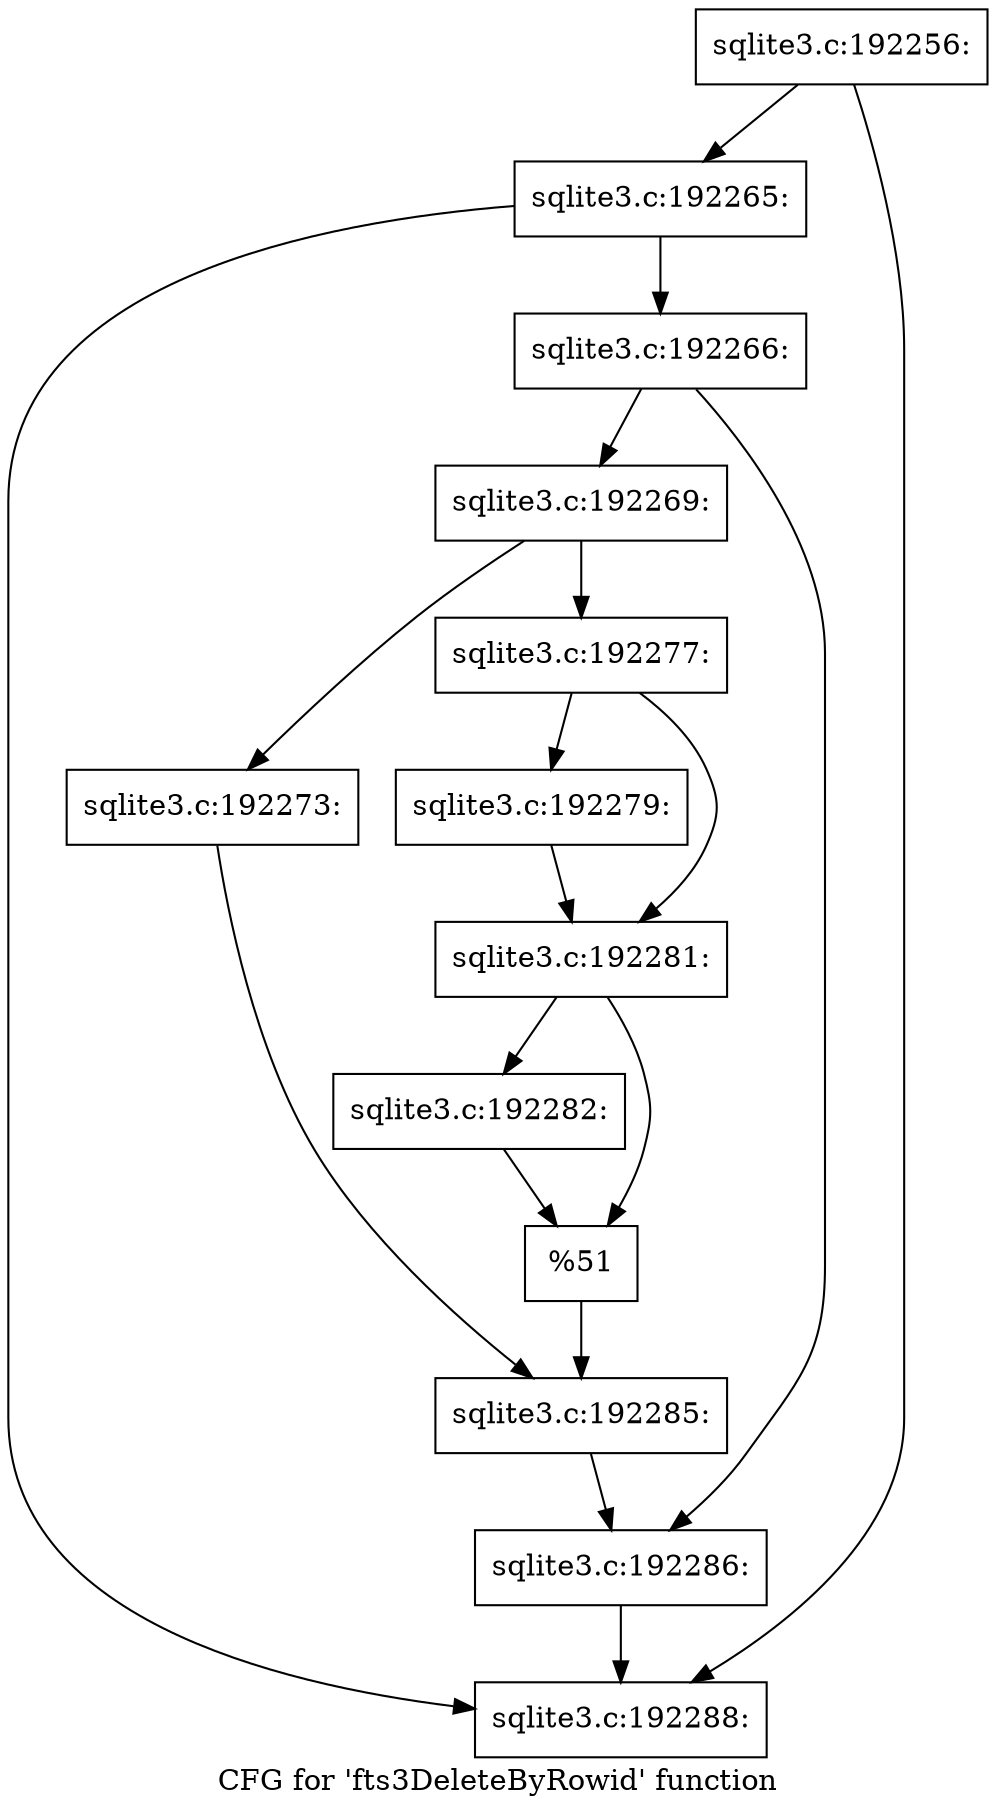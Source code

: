 digraph "CFG for 'fts3DeleteByRowid' function" {
	label="CFG for 'fts3DeleteByRowid' function";

	Node0x55c0fb2143a0 [shape=record,label="{sqlite3.c:192256:}"];
	Node0x55c0fb2143a0 -> Node0x55c0fb21c370;
	Node0x55c0fb2143a0 -> Node0x55c0fb21c0c0;
	Node0x55c0fb21c370 [shape=record,label="{sqlite3.c:192265:}"];
	Node0x55c0fb21c370 -> Node0x55c0f6ca6720;
	Node0x55c0fb21c370 -> Node0x55c0fb21c0c0;
	Node0x55c0f6ca6720 [shape=record,label="{sqlite3.c:192266:}"];
	Node0x55c0f6ca6720 -> Node0x55c0f6ce8db0;
	Node0x55c0f6ca6720 -> Node0x55c0fb21cf10;
	Node0x55c0f6ce8db0 [shape=record,label="{sqlite3.c:192269:}"];
	Node0x55c0f6ce8db0 -> Node0x55c0fb21d520;
	Node0x55c0f6ce8db0 -> Node0x55c0fb21d5c0;
	Node0x55c0fb21d520 [shape=record,label="{sqlite3.c:192273:}"];
	Node0x55c0fb21d520 -> Node0x55c0fb21d570;
	Node0x55c0fb21d5c0 [shape=record,label="{sqlite3.c:192277:}"];
	Node0x55c0fb21d5c0 -> Node0x55c0fb21e5f0;
	Node0x55c0fb21d5c0 -> Node0x55c0fb21e640;
	Node0x55c0fb21e5f0 [shape=record,label="{sqlite3.c:192279:}"];
	Node0x55c0fb21e5f0 -> Node0x55c0fb21e640;
	Node0x55c0fb21e640 [shape=record,label="{sqlite3.c:192281:}"];
	Node0x55c0fb21e640 -> Node0x55c0fb21ef00;
	Node0x55c0fb21e640 -> Node0x55c0fb21ef50;
	Node0x55c0fb21ef00 [shape=record,label="{sqlite3.c:192282:}"];
	Node0x55c0fb21ef00 -> Node0x55c0fb21ef50;
	Node0x55c0fb21ef50 [shape=record,label="{%51}"];
	Node0x55c0fb21ef50 -> Node0x55c0fb21d570;
	Node0x55c0fb21d570 [shape=record,label="{sqlite3.c:192285:}"];
	Node0x55c0fb21d570 -> Node0x55c0fb21cf10;
	Node0x55c0fb21cf10 [shape=record,label="{sqlite3.c:192286:}"];
	Node0x55c0fb21cf10 -> Node0x55c0fb21c0c0;
	Node0x55c0fb21c0c0 [shape=record,label="{sqlite3.c:192288:}"];
}
